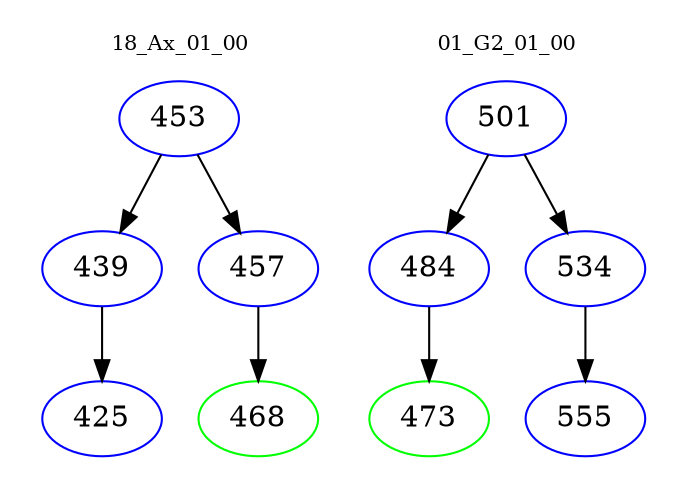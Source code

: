 digraph{
subgraph cluster_0 {
color = white
label = "18_Ax_01_00";
fontsize=10;
T0_453 [label="453", color="blue"]
T0_453 -> T0_439 [color="black"]
T0_439 [label="439", color="blue"]
T0_439 -> T0_425 [color="black"]
T0_425 [label="425", color="blue"]
T0_453 -> T0_457 [color="black"]
T0_457 [label="457", color="blue"]
T0_457 -> T0_468 [color="black"]
T0_468 [label="468", color="green"]
}
subgraph cluster_1 {
color = white
label = "01_G2_01_00";
fontsize=10;
T1_501 [label="501", color="blue"]
T1_501 -> T1_484 [color="black"]
T1_484 [label="484", color="blue"]
T1_484 -> T1_473 [color="black"]
T1_473 [label="473", color="green"]
T1_501 -> T1_534 [color="black"]
T1_534 [label="534", color="blue"]
T1_534 -> T1_555 [color="black"]
T1_555 [label="555", color="blue"]
}
}
